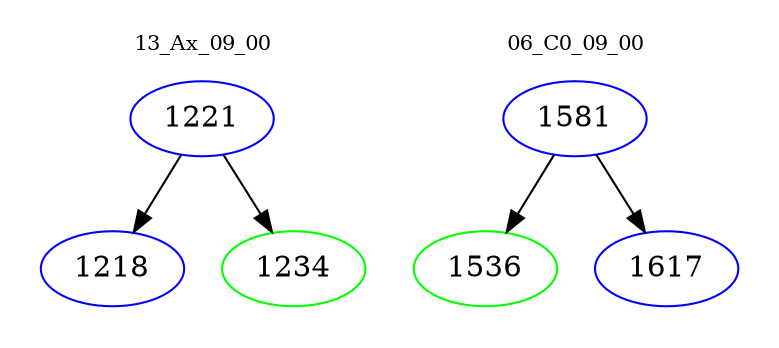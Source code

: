 digraph{
subgraph cluster_0 {
color = white
label = "13_Ax_09_00";
fontsize=10;
T0_1221 [label="1221", color="blue"]
T0_1221 -> T0_1218 [color="black"]
T0_1218 [label="1218", color="blue"]
T0_1221 -> T0_1234 [color="black"]
T0_1234 [label="1234", color="green"]
}
subgraph cluster_1 {
color = white
label = "06_C0_09_00";
fontsize=10;
T1_1581 [label="1581", color="blue"]
T1_1581 -> T1_1536 [color="black"]
T1_1536 [label="1536", color="green"]
T1_1581 -> T1_1617 [color="black"]
T1_1617 [label="1617", color="blue"]
}
}
